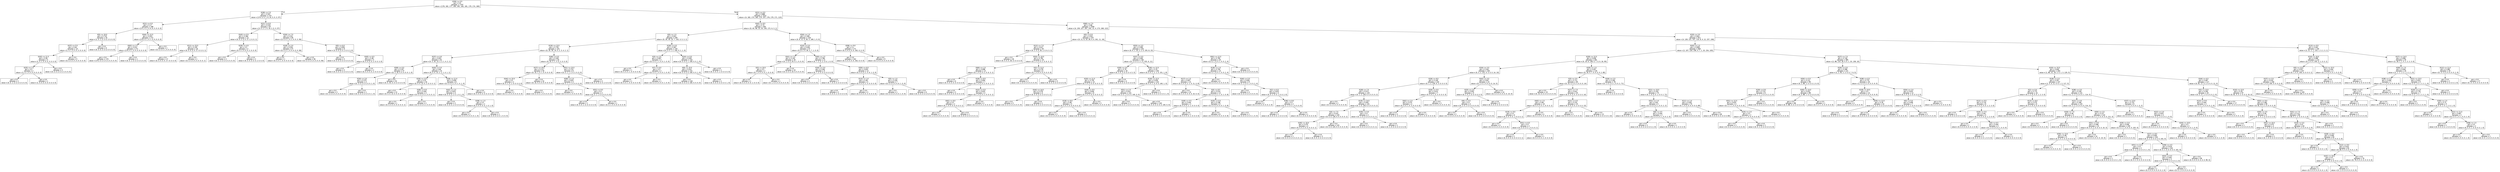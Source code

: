 digraph Tree {
node [shape=box, fontname="helvetica"] ;
edge [fontname="helvetica"] ;
0 [label="X[36] <= 0.5\ngini = 0.9\nsamples = 1797\nvalue = [178, 182, 177, 183, 181, 182, 181, 179, 174, 180]"] ;
1 [label="X[28] <= 2.5\ngini = 0.547\nsamples = 275\nvalue = [174, 0, 4, 1, 6, 25, 5, 0, 3, 57]"] ;
0 -> 1 [labeldistance=2.5, labelangle=45, headlabel="True"] ;
2 [label="X[21] <= 0.5\ngini = 0.17\nsamples = 188\nvalue = [171, 0, 2, 0, 6, 6, 3, 0, 0, 0]"] ;
1 -> 2 ;
3 [label="X[5] <= 10.0\ngini = 0.719\nsamples = 16\nvalue = [1, 0, 1, 0, 5, 6, 3, 0, 0, 0]"] ;
2 -> 3 ;
4 [label="X[37] <= 5.5\ngini = 0.64\nsamples = 10\nvalue = [1, 0, 1, 0, 5, 0, 3, 0, 0, 0]"] ;
3 -> 4 ;
5 [label="X[43] <= 11.5\ngini = 0.56\nsamples = 5\nvalue = [1, 0, 1, 0, 0, 0, 3, 0, 0, 0]"] ;
4 -> 5 ;
6 [label="X[25] <= 1.5\ngini = 0.5\nsamples = 2\nvalue = [1, 0, 1, 0, 0, 0, 0, 0, 0, 0]"] ;
5 -> 6 ;
7 [label="gini = 0.0\nsamples = 1\nvalue = [0, 0, 1, 0, 0, 0, 0, 0, 0, 0]"] ;
6 -> 7 ;
8 [label="gini = 0.0\nsamples = 1\nvalue = [1, 0, 0, 0, 0, 0, 0, 0, 0, 0]"] ;
6 -> 8 ;
9 [label="gini = 0.0\nsamples = 3\nvalue = [0, 0, 0, 0, 0, 0, 3, 0, 0, 0]"] ;
5 -> 9 ;
10 [label="gini = 0.0\nsamples = 5\nvalue = [0, 0, 0, 0, 5, 0, 0, 0, 0, 0]"] ;
4 -> 10 ;
11 [label="gini = 0.0\nsamples = 6\nvalue = [0, 0, 0, 0, 0, 6, 0, 0, 0, 0]"] ;
3 -> 11 ;
12 [label="X[44] <= 12.5\ngini = 0.023\nsamples = 172\nvalue = [170, 0, 1, 0, 1, 0, 0, 0, 0, 0]"] ;
2 -> 12 ;
13 [label="X[63] <= 1.5\ngini = 0.012\nsamples = 171\nvalue = [170, 0, 1, 0, 0, 0, 0, 0, 0, 0]"] ;
12 -> 13 ;
14 [label="gini = 0.0\nsamples = 170\nvalue = [170, 0, 0, 0, 0, 0, 0, 0, 0, 0]"] ;
13 -> 14 ;
15 [label="gini = 0.0\nsamples = 1\nvalue = [0, 0, 1, 0, 0, 0, 0, 0, 0, 0]"] ;
13 -> 15 ;
16 [label="gini = 0.0\nsamples = 1\nvalue = [0, 0, 0, 0, 1, 0, 0, 0, 0, 0]"] ;
12 -> 16 ;
17 [label="X[21] <= 6.5\ngini = 0.519\nsamples = 87\nvalue = [3, 0, 2, 1, 0, 19, 2, 0, 3, 57]"] ;
1 -> 17 ;
18 [label="X[43] <= 0.5\ngini = 0.384\nsamples = 22\nvalue = [0, 0, 2, 0, 0, 17, 2, 0, 0, 1]"] ;
17 -> 18 ;
19 [label="X[11] <= 15.5\ngini = 0.105\nsamples = 18\nvalue = [0, 0, 0, 0, 0, 17, 0, 0, 0, 1]"] ;
18 -> 19 ;
20 [label="gini = 0.0\nsamples = 17\nvalue = [0, 0, 0, 0, 0, 17, 0, 0, 0, 0]"] ;
19 -> 20 ;
21 [label="gini = 0.0\nsamples = 1\nvalue = [0, 0, 0, 0, 0, 0, 0, 0, 0, 1]"] ;
19 -> 21 ;
22 [label="X[29] <= 4.5\ngini = 0.5\nsamples = 4\nvalue = [0, 0, 2, 0, 0, 0, 2, 0, 0, 0]"] ;
18 -> 22 ;
23 [label="gini = 0.0\nsamples = 2\nvalue = [0, 0, 2, 0, 0, 0, 0, 0, 0, 0]"] ;
22 -> 23 ;
24 [label="gini = 0.0\nsamples = 2\nvalue = [0, 0, 0, 0, 0, 0, 2, 0, 0, 0]"] ;
22 -> 24 ;
25 [label="X[34] <= 7.5\ngini = 0.252\nsamples = 65\nvalue = [3, 0, 0, 1, 0, 2, 0, 0, 3, 56]"] ;
17 -> 25 ;
26 [label="X[18] <= 2.0\ngini = 0.034\nsamples = 57\nvalue = [0, 0, 0, 1, 0, 0, 0, 0, 0, 56]"] ;
25 -> 26 ;
27 [label="gini = 0.0\nsamples = 1\nvalue = [0, 0, 0, 1, 0, 0, 0, 0, 0, 0]"] ;
26 -> 27 ;
28 [label="gini = 0.0\nsamples = 56\nvalue = [0, 0, 0, 0, 0, 0, 0, 0, 0, 56]"] ;
26 -> 28 ;
29 [label="X[5] <= 6.0\ngini = 0.656\nsamples = 8\nvalue = [3, 0, 0, 0, 0, 2, 0, 0, 3, 0]"] ;
25 -> 29 ;
30 [label="gini = 0.0\nsamples = 3\nvalue = [3, 0, 0, 0, 0, 0, 0, 0, 0, 0]"] ;
29 -> 30 ;
31 [label="X[45] <= 6.5\ngini = 0.48\nsamples = 5\nvalue = [0, 0, 0, 0, 0, 2, 0, 0, 3, 0]"] ;
29 -> 31 ;
32 [label="gini = 0.0\nsamples = 3\nvalue = [0, 0, 0, 0, 0, 0, 0, 0, 3, 0]"] ;
31 -> 32 ;
33 [label="gini = 0.0\nsamples = 2\nvalue = [0, 0, 0, 0, 0, 2, 0, 0, 0, 0]"] ;
31 -> 33 ;
34 [label="X[21] <= 0.5\ngini = 0.888\nsamples = 1522\nvalue = [4, 182, 173, 182, 175, 157, 176, 179, 171, 123]"] ;
0 -> 34 [labeldistance=2.5, labelangle=-45, headlabel="False"] ;
35 [label="X[42] <= 8.5\ngini = 0.74\nsamples = 464\nvalue = [0, 43, 46, 15, 33, 145, 172, 6, 3, 1]"] ;
34 -> 35 ;
36 [label="X[5] <= 1.5\ngini = 0.621\nsamples = 246\nvalue = [0, 35, 35, 15, 7, 142, 3, 5, 3, 1]"] ;
35 -> 36 ;
37 [label="X[19] <= 13.5\ngini = 0.735\nsamples = 101\nvalue = [0, 35, 35, 14, 5, 2, 3, 4, 2, 1]"] ;
36 -> 37 ;
38 [label="X[37] <= 4.0\ngini = 0.651\nsamples = 61\nvalue = [0, 3, 33, 13, 2, 2, 1, 4, 2, 1]"] ;
37 -> 38 ;
39 [label="X[58] <= 0.5\ngini = 0.197\nsamples = 37\nvalue = [0, 3, 33, 0, 0, 0, 0, 0, 1, 0]"] ;
38 -> 39 ;
40 [label="X[34] <= 3.5\ngini = 0.375\nsamples = 4\nvalue = [0, 3, 0, 0, 0, 0, 0, 0, 1, 0]"] ;
39 -> 40 ;
41 [label="gini = 0.0\nsamples = 3\nvalue = [0, 3, 0, 0, 0, 0, 0, 0, 0, 0]"] ;
40 -> 41 ;
42 [label="gini = 0.0\nsamples = 1\nvalue = [0, 0, 0, 0, 0, 0, 0, 0, 1, 0]"] ;
40 -> 42 ;
43 [label="gini = 0.0\nsamples = 33\nvalue = [0, 0, 33, 0, 0, 0, 0, 0, 0, 0]"] ;
39 -> 43 ;
44 [label="X[43] <= 5.5\ngini = 0.66\nsamples = 24\nvalue = [0, 0, 0, 13, 2, 2, 1, 4, 1, 1]"] ;
38 -> 44 ;
45 [label="X[26] <= 12.5\ngini = 0.32\nsamples = 16\nvalue = [0, 0, 0, 13, 0, 2, 0, 0, 0, 1]"] ;
44 -> 45 ;
46 [label="gini = 0.0\nsamples = 13\nvalue = [0, 0, 0, 13, 0, 0, 0, 0, 0, 0]"] ;
45 -> 46 ;
47 [label="X[46] <= 6.5\ngini = 0.444\nsamples = 3\nvalue = [0, 0, 0, 0, 0, 2, 0, 0, 0, 1]"] ;
45 -> 47 ;
48 [label="gini = 0.0\nsamples = 1\nvalue = [0, 0, 0, 0, 0, 0, 0, 0, 0, 1]"] ;
47 -> 48 ;
49 [label="gini = 0.0\nsamples = 2\nvalue = [0, 0, 0, 0, 0, 2, 0, 0, 0, 0]"] ;
47 -> 49 ;
50 [label="X[28] <= 11.0\ngini = 0.656\nsamples = 8\nvalue = [0, 0, 0, 0, 2, 0, 1, 4, 1, 0]"] ;
44 -> 50 ;
51 [label="X[42] <= 2.5\ngini = 0.625\nsamples = 4\nvalue = [0, 0, 0, 0, 2, 0, 1, 0, 1, 0]"] ;
50 -> 51 ;
52 [label="gini = 0.0\nsamples = 2\nvalue = [0, 0, 0, 0, 2, 0, 0, 0, 0, 0]"] ;
51 -> 52 ;
53 [label="X[38] <= 1.5\ngini = 0.5\nsamples = 2\nvalue = [0, 0, 0, 0, 0, 0, 1, 0, 1, 0]"] ;
51 -> 53 ;
54 [label="gini = 0.0\nsamples = 1\nvalue = [0, 0, 0, 0, 0, 0, 0, 0, 1, 0]"] ;
53 -> 54 ;
55 [label="gini = 0.0\nsamples = 1\nvalue = [0, 0, 0, 0, 0, 0, 1, 0, 0, 0]"] ;
53 -> 55 ;
56 [label="gini = 0.0\nsamples = 4\nvalue = [0, 0, 0, 0, 0, 0, 0, 4, 0, 0]"] ;
50 -> 56 ;
57 [label="X[46] <= 0.5\ngini = 0.349\nsamples = 40\nvalue = [0, 32, 2, 1, 3, 0, 2, 0, 0, 0]"] ;
37 -> 57 ;
58 [label="X[27] <= 10.5\ngini = 0.112\nsamples = 34\nvalue = [0, 32, 1, 0, 1, 0, 0, 0, 0, 0]"] ;
57 -> 58 ;
59 [label="X[44] <= 15.5\ngini = 0.5\nsamples = 2\nvalue = [0, 0, 1, 0, 1, 0, 0, 0, 0, 0]"] ;
58 -> 59 ;
60 [label="gini = 0.0\nsamples = 1\nvalue = [0, 0, 1, 0, 0, 0, 0, 0, 0, 0]"] ;
59 -> 60 ;
61 [label="gini = 0.0\nsamples = 1\nvalue = [0, 0, 0, 0, 1, 0, 0, 0, 0, 0]"] ;
59 -> 61 ;
62 [label="gini = 0.0\nsamples = 32\nvalue = [0, 32, 0, 0, 0, 0, 0, 0, 0, 0]"] ;
58 -> 62 ;
63 [label="X[51] <= 15.5\ngini = 0.722\nsamples = 6\nvalue = [0, 0, 1, 1, 2, 0, 2, 0, 0, 0]"] ;
57 -> 63 ;
64 [label="X[58] <= 2.5\ngini = 0.625\nsamples = 4\nvalue = [0, 0, 1, 1, 2, 0, 0, 0, 0, 0]"] ;
63 -> 64 ;
65 [label="gini = 0.0\nsamples = 2\nvalue = [0, 0, 0, 0, 2, 0, 0, 0, 0, 0]"] ;
64 -> 65 ;
66 [label="X[51] <= 9.5\ngini = 0.5\nsamples = 2\nvalue = [0, 0, 1, 1, 0, 0, 0, 0, 0, 0]"] ;
64 -> 66 ;
67 [label="gini = 0.0\nsamples = 1\nvalue = [0, 0, 0, 1, 0, 0, 0, 0, 0, 0]"] ;
66 -> 67 ;
68 [label="gini = 0.0\nsamples = 1\nvalue = [0, 0, 1, 0, 0, 0, 0, 0, 0, 0]"] ;
66 -> 68 ;
69 [label="gini = 0.0\nsamples = 2\nvalue = [0, 0, 0, 0, 0, 0, 2, 0, 0, 0]"] ;
63 -> 69 ;
70 [label="X[18] <= 4.5\ngini = 0.067\nsamples = 145\nvalue = [0, 0, 0, 1, 2, 140, 0, 1, 1, 0]"] ;
36 -> 70 ;
71 [label="X[3] <= 2.5\ngini = 0.667\nsamples = 3\nvalue = [0, 0, 0, 1, 1, 0, 0, 1, 0, 0]"] ;
70 -> 71 ;
72 [label="gini = 0.0\nsamples = 1\nvalue = [0, 0, 0, 0, 1, 0, 0, 0, 0, 0]"] ;
71 -> 72 ;
73 [label="X[7] <= 6.0\ngini = 0.5\nsamples = 2\nvalue = [0, 0, 0, 1, 0, 0, 0, 1, 0, 0]"] ;
71 -> 73 ;
74 [label="gini = 0.0\nsamples = 1\nvalue = [0, 0, 0, 1, 0, 0, 0, 0, 0, 0]"] ;
73 -> 74 ;
75 [label="gini = 0.0\nsamples = 1\nvalue = [0, 0, 0, 0, 0, 0, 0, 1, 0, 0]"] ;
73 -> 75 ;
76 [label="X[24] <= 0.5\ngini = 0.028\nsamples = 142\nvalue = [0, 0, 0, 0, 1, 140, 0, 0, 1, 0]"] ;
70 -> 76 ;
77 [label="X[9] <= 15.0\ngini = 0.014\nsamples = 141\nvalue = [0, 0, 0, 0, 0, 140, 0, 0, 1, 0]"] ;
76 -> 77 ;
78 [label="gini = 0.0\nsamples = 140\nvalue = [0, 0, 0, 0, 0, 140, 0, 0, 0, 0]"] ;
77 -> 78 ;
79 [label="gini = 0.0\nsamples = 1\nvalue = [0, 0, 0, 0, 0, 0, 0, 0, 1, 0]"] ;
77 -> 79 ;
80 [label="gini = 0.0\nsamples = 1\nvalue = [0, 0, 0, 0, 1, 0, 0, 0, 0, 0]"] ;
76 -> 80 ;
81 [label="X[54] <= 1.5\ngini = 0.381\nsamples = 218\nvalue = [0, 8, 11, 0, 26, 3, 169, 1, 0, 0]"] ;
35 -> 81 ;
82 [label="X[10] <= 5.5\ngini = 0.636\nsamples = 47\nvalue = [0, 8, 2, 0, 26, 3, 7, 1, 0, 0]"] ;
81 -> 82 ;
83 [label="X[41] <= 1.5\ngini = 0.145\nsamples = 26\nvalue = [0, 1, 0, 0, 24, 0, 1, 0, 0, 0]"] ;
82 -> 83 ;
84 [label="X[3] <= 10.0\ngini = 0.5\nsamples = 2\nvalue = [0, 1, 0, 0, 0, 0, 1, 0, 0, 0]"] ;
83 -> 84 ;
85 [label="gini = 0.0\nsamples = 1\nvalue = [0, 0, 0, 0, 0, 0, 1, 0, 0, 0]"] ;
84 -> 85 ;
86 [label="gini = 0.0\nsamples = 1\nvalue = [0, 1, 0, 0, 0, 0, 0, 0, 0, 0]"] ;
84 -> 86 ;
87 [label="gini = 0.0\nsamples = 24\nvalue = [0, 0, 0, 0, 24, 0, 0, 0, 0, 0]"] ;
83 -> 87 ;
88 [label="X[45] <= 1.5\ngini = 0.766\nsamples = 21\nvalue = [0, 7, 2, 0, 2, 3, 6, 1, 0, 0]"] ;
82 -> 88 ;
89 [label="X[34] <= 5.0\ngini = 0.346\nsamples = 9\nvalue = [0, 7, 2, 0, 0, 0, 0, 0, 0, 0]"] ;
88 -> 89 ;
90 [label="gini = 0.0\nsamples = 2\nvalue = [0, 0, 2, 0, 0, 0, 0, 0, 0, 0]"] ;
89 -> 90 ;
91 [label="gini = 0.0\nsamples = 7\nvalue = [0, 7, 0, 0, 0, 0, 0, 0, 0, 0]"] ;
89 -> 91 ;
92 [label="X[50] <= 6.0\ngini = 0.653\nsamples = 12\nvalue = [0, 0, 0, 0, 2, 3, 6, 1, 0, 0]"] ;
88 -> 92 ;
93 [label="X[13] <= 1.0\ngini = 0.48\nsamples = 5\nvalue = [0, 0, 0, 0, 2, 3, 0, 0, 0, 0]"] ;
92 -> 93 ;
94 [label="gini = 0.0\nsamples = 2\nvalue = [0, 0, 0, 0, 2, 0, 0, 0, 0, 0]"] ;
93 -> 94 ;
95 [label="gini = 0.0\nsamples = 3\nvalue = [0, 0, 0, 0, 0, 3, 0, 0, 0, 0]"] ;
93 -> 95 ;
96 [label="X[5] <= 1.0\ngini = 0.245\nsamples = 7\nvalue = [0, 0, 0, 0, 0, 0, 6, 1, 0, 0]"] ;
92 -> 96 ;
97 [label="gini = 0.0\nsamples = 1\nvalue = [0, 0, 0, 0, 0, 0, 0, 1, 0, 0]"] ;
96 -> 97 ;
98 [label="gini = 0.0\nsamples = 6\nvalue = [0, 0, 0, 0, 0, 0, 6, 0, 0, 0]"] ;
96 -> 98 ;
99 [label="X[58] <= 9.0\ngini = 0.1\nsamples = 171\nvalue = [0, 0, 9, 0, 0, 0, 162, 0, 0, 0]"] ;
81 -> 99 ;
100 [label="gini = 0.0\nsamples = 162\nvalue = [0, 0, 0, 0, 0, 0, 162, 0, 0, 0]"] ;
99 -> 100 ;
101 [label="gini = 0.0\nsamples = 9\nvalue = [0, 0, 9, 0, 0, 0, 0, 0, 0, 0]"] ;
99 -> 101 ;
102 [label="X[60] <= 7.5\ngini = 0.86\nsamples = 1058\nvalue = [4, 139, 127, 167, 142, 12, 4, 173, 168, 122]"] ;
34 -> 102 ;
103 [label="X[5] <= 0.5\ngini = 0.552\nsamples = 247\nvalue = [0, 11, 6, 10, 28, 4, 0, 161, 11, 16]"] ;
102 -> 103 ;
104 [label="X[12] <= 7.5\ngini = 0.627\nsamples = 45\nvalue = [0, 2, 5, 0, 26, 2, 0, 6, 3, 1]"] ;
103 -> 104 ;
105 [label="gini = 0.0\nsamples = 26\nvalue = [0, 0, 0, 0, 26, 0, 0, 0, 0, 0]"] ;
104 -> 105 ;
106 [label="X[53] <= 10.5\ngini = 0.781\nsamples = 19\nvalue = [0, 2, 5, 0, 0, 2, 0, 6, 3, 1]"] ;
104 -> 106 ;
107 [label="X[60] <= 1.5\ngini = 0.698\nsamples = 13\nvalue = [0, 1, 0, 0, 0, 2, 0, 6, 3, 1]"] ;
106 -> 107 ;
108 [label="gini = 0.0\nsamples = 6\nvalue = [0, 0, 0, 0, 0, 0, 0, 6, 0, 0]"] ;
107 -> 108 ;
109 [label="X[26] <= 8.5\ngini = 0.694\nsamples = 7\nvalue = [0, 1, 0, 0, 0, 2, 0, 0, 3, 1]"] ;
107 -> 109 ;
110 [label="gini = 0.0\nsamples = 3\nvalue = [0, 0, 0, 0, 0, 0, 0, 0, 3, 0]"] ;
109 -> 110 ;
111 [label="X[22] <= 0.5\ngini = 0.625\nsamples = 4\nvalue = [0, 1, 0, 0, 0, 2, 0, 0, 0, 1]"] ;
109 -> 111 ;
112 [label="X[62] <= 8.0\ngini = 0.5\nsamples = 2\nvalue = [0, 1, 0, 0, 0, 0, 0, 0, 0, 1]"] ;
111 -> 112 ;
113 [label="gini = 0.0\nsamples = 1\nvalue = [0, 1, 0, 0, 0, 0, 0, 0, 0, 0]"] ;
112 -> 113 ;
114 [label="gini = 0.0\nsamples = 1\nvalue = [0, 0, 0, 0, 0, 0, 0, 0, 0, 1]"] ;
112 -> 114 ;
115 [label="gini = 0.0\nsamples = 2\nvalue = [0, 0, 0, 0, 0, 2, 0, 0, 0, 0]"] ;
111 -> 115 ;
116 [label="X[3] <= 11.0\ngini = 0.278\nsamples = 6\nvalue = [0, 1, 5, 0, 0, 0, 0, 0, 0, 0]"] ;
106 -> 116 ;
117 [label="gini = 0.0\nsamples = 1\nvalue = [0, 1, 0, 0, 0, 0, 0, 0, 0, 0]"] ;
116 -> 117 ;
118 [label="gini = 0.0\nsamples = 5\nvalue = [0, 0, 5, 0, 0, 0, 0, 0, 0, 0]"] ;
116 -> 118 ;
119 [label="X[53] <= 3.5\ngini = 0.399\nsamples = 202\nvalue = [0, 9, 1, 10, 2, 2, 0, 155, 8, 15]"] ;
103 -> 119 ;
120 [label="X[37] <= 0.5\ngini = 0.269\nsamples = 182\nvalue = [0, 3, 0, 4, 2, 1, 0, 155, 6, 11]"] ;
119 -> 120 ;
121 [label="X[30] <= 3.0\ngini = 0.79\nsamples = 18\nvalue = [0, 3, 0, 3, 0, 0, 0, 4, 5, 3]"] ;
120 -> 121 ;
122 [label="X[20] <= 11.5\ngini = 0.735\nsamples = 14\nvalue = [0, 3, 0, 3, 0, 0, 0, 0, 5, 3]"] ;
121 -> 122 ;
123 [label="X[44] <= 14.0\ngini = 0.278\nsamples = 6\nvalue = [0, 0, 0, 0, 0, 0, 0, 0, 5, 1]"] ;
122 -> 123 ;
124 [label="gini = 0.0\nsamples = 5\nvalue = [0, 0, 0, 0, 0, 0, 0, 0, 5, 0]"] ;
123 -> 124 ;
125 [label="gini = 0.0\nsamples = 1\nvalue = [0, 0, 0, 0, 0, 0, 0, 0, 0, 1]"] ;
123 -> 125 ;
126 [label="X[34] <= 9.5\ngini = 0.656\nsamples = 8\nvalue = [0, 3, 0, 3, 0, 0, 0, 0, 0, 2]"] ;
122 -> 126 ;
127 [label="X[18] <= 8.0\ngini = 0.48\nsamples = 5\nvalue = [0, 0, 0, 3, 0, 0, 0, 0, 0, 2]"] ;
126 -> 127 ;
128 [label="gini = 0.0\nsamples = 3\nvalue = [0, 0, 0, 3, 0, 0, 0, 0, 0, 0]"] ;
127 -> 128 ;
129 [label="gini = 0.0\nsamples = 2\nvalue = [0, 0, 0, 0, 0, 0, 0, 0, 0, 2]"] ;
127 -> 129 ;
130 [label="gini = 0.0\nsamples = 3\nvalue = [0, 3, 0, 0, 0, 0, 0, 0, 0, 0]"] ;
126 -> 130 ;
131 [label="gini = 0.0\nsamples = 4\nvalue = [0, 0, 0, 0, 0, 0, 0, 4, 0, 0]"] ;
121 -> 131 ;
132 [label="X[26] <= 12.5\ngini = 0.15\nsamples = 164\nvalue = [0, 0, 0, 1, 2, 1, 0, 151, 1, 8]"] ;
120 -> 132 ;
133 [label="X[19] <= 12.5\ngini = 0.028\nsamples = 142\nvalue = [0, 0, 0, 1, 0, 0, 0, 140, 1, 0]"] ;
132 -> 133 ;
134 [label="X[51] <= 2.5\ngini = 0.014\nsamples = 141\nvalue = [0, 0, 0, 1, 0, 0, 0, 140, 0, 0]"] ;
133 -> 134 ;
135 [label="gini = 0.0\nsamples = 1\nvalue = [0, 0, 0, 1, 0, 0, 0, 0, 0, 0]"] ;
134 -> 135 ;
136 [label="gini = 0.0\nsamples = 140\nvalue = [0, 0, 0, 0, 0, 0, 0, 140, 0, 0]"] ;
134 -> 136 ;
137 [label="gini = 0.0\nsamples = 1\nvalue = [0, 0, 0, 0, 0, 0, 0, 0, 1, 0]"] ;
133 -> 137 ;
138 [label="X[17] <= 1.5\ngini = 0.607\nsamples = 22\nvalue = [0, 0, 0, 0, 2, 1, 0, 11, 0, 8]"] ;
132 -> 138 ;
139 [label="gini = 0.0\nsamples = 10\nvalue = [0, 0, 0, 0, 0, 0, 0, 10, 0, 0]"] ;
138 -> 139 ;
140 [label="X[4] <= 8.5\ngini = 0.514\nsamples = 12\nvalue = [0, 0, 0, 0, 2, 1, 0, 1, 0, 8]"] ;
138 -> 140 ;
141 [label="X[49] <= 0.5\ngini = 0.444\nsamples = 3\nvalue = [0, 0, 0, 0, 2, 1, 0, 0, 0, 0]"] ;
140 -> 141 ;
142 [label="gini = 0.0\nsamples = 2\nvalue = [0, 0, 0, 0, 2, 0, 0, 0, 0, 0]"] ;
141 -> 142 ;
143 [label="gini = 0.0\nsamples = 1\nvalue = [0, 0, 0, 0, 0, 1, 0, 0, 0, 0]"] ;
141 -> 143 ;
144 [label="X[33] <= 0.5\ngini = 0.198\nsamples = 9\nvalue = [0, 0, 0, 0, 0, 0, 0, 1, 0, 8]"] ;
140 -> 144 ;
145 [label="gini = 0.0\nsamples = 8\nvalue = [0, 0, 0, 0, 0, 0, 0, 0, 0, 8]"] ;
144 -> 145 ;
146 [label="gini = 0.0\nsamples = 1\nvalue = [0, 0, 0, 0, 0, 0, 0, 1, 0, 0]"] ;
144 -> 146 ;
147 [label="X[61] <= 12.5\ngini = 0.765\nsamples = 20\nvalue = [0, 6, 1, 6, 0, 1, 0, 0, 2, 4]"] ;
119 -> 147 ;
148 [label="X[18] <= 1.0\ngini = 0.704\nsamples = 14\nvalue = [0, 0, 1, 6, 0, 1, 0, 0, 2, 4]"] ;
147 -> 148 ;
149 [label="gini = 0.0\nsamples = 6\nvalue = [0, 0, 0, 6, 0, 0, 0, 0, 0, 0]"] ;
148 -> 149 ;
150 [label="X[44] <= 5.5\ngini = 0.656\nsamples = 8\nvalue = [0, 0, 1, 0, 0, 1, 0, 0, 2, 4]"] ;
148 -> 150 ;
151 [label="gini = 0.0\nsamples = 4\nvalue = [0, 0, 0, 0, 0, 0, 0, 0, 0, 4]"] ;
150 -> 151 ;
152 [label="X[2] <= 6.5\ngini = 0.625\nsamples = 4\nvalue = [0, 0, 1, 0, 0, 1, 0, 0, 2, 0]"] ;
150 -> 152 ;
153 [label="gini = 0.0\nsamples = 2\nvalue = [0, 0, 0, 0, 0, 0, 0, 0, 2, 0]"] ;
152 -> 153 ;
154 [label="X[36] <= 8.0\ngini = 0.5\nsamples = 2\nvalue = [0, 0, 1, 0, 0, 1, 0, 0, 0, 0]"] ;
152 -> 154 ;
155 [label="gini = 0.0\nsamples = 1\nvalue = [0, 0, 0, 0, 0, 1, 0, 0, 0, 0]"] ;
154 -> 155 ;
156 [label="gini = 0.0\nsamples = 1\nvalue = [0, 0, 1, 0, 0, 0, 0, 0, 0, 0]"] ;
154 -> 156 ;
157 [label="gini = 0.0\nsamples = 6\nvalue = [0, 6, 0, 0, 0, 0, 0, 0, 0, 0]"] ;
147 -> 157 ;
158 [label="X[33] <= 3.5\ngini = 0.841\nsamples = 811\nvalue = [4, 128, 121, 157, 114, 8, 4, 12, 157, 106]"] ;
102 -> 158 ;
159 [label="X[43] <= 1.5\ngini = 0.808\nsamples = 666\nvalue = [2, 107, 120, 156, 4, 7, 1, 10, 154, 105]"] ;
158 -> 159 ;
160 [label="X[29] <= 12.5\ngini = 0.636\nsamples = 281\nvalue = [0, 19, 6, 138, 0, 7, 0, 0, 16, 95]"] ;
159 -> 160 ;
161 [label="X[34] <= 3.5\ngini = 0.342\nsamples = 163\nvalue = [0, 3, 2, 131, 0, 3, 0, 0, 14, 10]"] ;
160 -> 161 ;
162 [label="X[26] <= 8.5\ngini = 0.149\nsamples = 140\nvalue = [0, 1, 2, 129, 0, 3, 0, 0, 0, 5]"] ;
161 -> 162 ;
163 [label="X[28] <= 7.5\ngini = 0.073\nsamples = 133\nvalue = [0, 1, 2, 128, 0, 0, 0, 0, 0, 2]"] ;
162 -> 163 ;
164 [label="gini = 0.0\nsamples = 2\nvalue = [0, 0, 2, 0, 0, 0, 0, 0, 0, 0]"] ;
163 -> 164 ;
165 [label="X[19] <= 14.5\ngini = 0.045\nsamples = 131\nvalue = [0, 1, 0, 128, 0, 0, 0, 0, 0, 2]"] ;
163 -> 165 ;
166 [label="X[4] <= 7.5\ngini = 0.015\nsamples = 129\nvalue = [0, 0, 0, 128, 0, 0, 0, 0, 0, 1]"] ;
165 -> 166 ;
167 [label="X[45] <= 10.0\ngini = 0.375\nsamples = 4\nvalue = [0, 0, 0, 3, 0, 0, 0, 0, 0, 1]"] ;
166 -> 167 ;
168 [label="gini = 0.0\nsamples = 1\nvalue = [0, 0, 0, 0, 0, 0, 0, 0, 0, 1]"] ;
167 -> 168 ;
169 [label="gini = 0.0\nsamples = 3\nvalue = [0, 0, 0, 3, 0, 0, 0, 0, 0, 0]"] ;
167 -> 169 ;
170 [label="gini = 0.0\nsamples = 125\nvalue = [0, 0, 0, 125, 0, 0, 0, 0, 0, 0]"] ;
166 -> 170 ;
171 [label="X[35] <= 5.0\ngini = 0.5\nsamples = 2\nvalue = [0, 1, 0, 0, 0, 0, 0, 0, 0, 1]"] ;
165 -> 171 ;
172 [label="gini = 0.0\nsamples = 1\nvalue = [0, 0, 0, 0, 0, 0, 0, 0, 0, 1]"] ;
171 -> 172 ;
173 [label="gini = 0.0\nsamples = 1\nvalue = [0, 1, 0, 0, 0, 0, 0, 0, 0, 0]"] ;
171 -> 173 ;
174 [label="X[34] <= 0.5\ngini = 0.612\nsamples = 7\nvalue = [0, 0, 0, 1, 0, 3, 0, 0, 0, 3]"] ;
162 -> 174 ;
175 [label="X[62] <= 2.5\ngini = 0.375\nsamples = 4\nvalue = [0, 0, 0, 1, 0, 3, 0, 0, 0, 0]"] ;
174 -> 175 ;
176 [label="gini = 0.0\nsamples = 3\nvalue = [0, 0, 0, 0, 0, 3, 0, 0, 0, 0]"] ;
175 -> 176 ;
177 [label="gini = 0.0\nsamples = 1\nvalue = [0, 0, 0, 1, 0, 0, 0, 0, 0, 0]"] ;
175 -> 177 ;
178 [label="gini = 0.0\nsamples = 3\nvalue = [0, 0, 0, 0, 0, 0, 0, 0, 0, 3]"] ;
174 -> 178 ;
179 [label="X[42] <= 3.5\ngini = 0.567\nsamples = 23\nvalue = [0, 2, 0, 2, 0, 0, 0, 0, 14, 5]"] ;
161 -> 179 ;
180 [label="X[25] <= 2.0\ngini = 0.593\nsamples = 9\nvalue = [0, 2, 0, 2, 0, 0, 0, 0, 0, 5]"] ;
179 -> 180 ;
181 [label="X[9] <= 0.5\ngini = 0.5\nsamples = 4\nvalue = [0, 2, 0, 2, 0, 0, 0, 0, 0, 0]"] ;
180 -> 181 ;
182 [label="gini = 0.0\nsamples = 2\nvalue = [0, 2, 0, 0, 0, 0, 0, 0, 0, 0]"] ;
181 -> 182 ;
183 [label="gini = 0.0\nsamples = 2\nvalue = [0, 0, 0, 2, 0, 0, 0, 0, 0, 0]"] ;
181 -> 183 ;
184 [label="gini = 0.0\nsamples = 5\nvalue = [0, 0, 0, 0, 0, 0, 0, 0, 0, 5]"] ;
180 -> 184 ;
185 [label="gini = 0.0\nsamples = 14\nvalue = [0, 0, 0, 0, 0, 0, 0, 0, 14, 0]"] ;
179 -> 185 ;
186 [label="X[35] <= 1.5\ngini = 0.457\nsamples = 118\nvalue = [0, 16, 4, 7, 0, 4, 0, 0, 2, 85]"] ;
160 -> 186 ;
187 [label="X[3] <= 3.5\ngini = 0.711\nsamples = 40\nvalue = [0, 15, 4, 4, 0, 3, 0, 0, 0, 14]"] ;
186 -> 187 ;
188 [label="gini = 0.0\nsamples = 15\nvalue = [0, 15, 0, 0, 0, 0, 0, 0, 0, 0]"] ;
187 -> 188 ;
189 [label="X[27] <= 7.5\ngini = 0.621\nsamples = 25\nvalue = [0, 0, 4, 4, 0, 3, 0, 0, 0, 14]"] ;
187 -> 189 ;
190 [label="X[63] <= 1.5\ngini = 0.66\nsamples = 10\nvalue = [0, 0, 4, 4, 0, 1, 0, 0, 0, 1]"] ;
189 -> 190 ;
191 [label="X[19] <= 9.0\ngini = 0.5\nsamples = 6\nvalue = [0, 0, 0, 4, 0, 1, 0, 0, 0, 1]"] ;
190 -> 191 ;
192 [label="gini = 0.0\nsamples = 4\nvalue = [0, 0, 0, 4, 0, 0, 0, 0, 0, 0]"] ;
191 -> 192 ;
193 [label="X[51] <= 6.5\ngini = 0.5\nsamples = 2\nvalue = [0, 0, 0, 0, 0, 1, 0, 0, 0, 1]"] ;
191 -> 193 ;
194 [label="gini = 0.0\nsamples = 1\nvalue = [0, 0, 0, 0, 0, 0, 0, 0, 0, 1]"] ;
193 -> 194 ;
195 [label="gini = 0.0\nsamples = 1\nvalue = [0, 0, 0, 0, 0, 1, 0, 0, 0, 0]"] ;
193 -> 195 ;
196 [label="gini = 0.0\nsamples = 4\nvalue = [0, 0, 4, 0, 0, 0, 0, 0, 0, 0]"] ;
190 -> 196 ;
197 [label="X[21] <= 4.5\ngini = 0.231\nsamples = 15\nvalue = [0, 0, 0, 0, 0, 2, 0, 0, 0, 13]"] ;
189 -> 197 ;
198 [label="gini = 0.0\nsamples = 2\nvalue = [0, 0, 0, 0, 0, 2, 0, 0, 0, 0]"] ;
197 -> 198 ;
199 [label="gini = 0.0\nsamples = 13\nvalue = [0, 0, 0, 0, 0, 0, 0, 0, 0, 13]"] ;
197 -> 199 ;
200 [label="X[26] <= 2.5\ngini = 0.169\nsamples = 78\nvalue = [0, 1, 0, 3, 0, 1, 0, 0, 2, 71]"] ;
186 -> 200 ;
201 [label="gini = 0.0\nsamples = 3\nvalue = [0, 0, 0, 3, 0, 0, 0, 0, 0, 0]"] ;
200 -> 201 ;
202 [label="X[21] <= 10.5\ngini = 0.103\nsamples = 75\nvalue = [0, 1, 0, 0, 0, 1, 0, 0, 2, 71]"] ;
200 -> 202 ;
203 [label="X[51] <= 1.0\ngini = 0.64\nsamples = 5\nvalue = [0, 0, 0, 0, 0, 1, 0, 0, 2, 2]"] ;
202 -> 203 ;
204 [label="gini = 0.0\nsamples = 2\nvalue = [0, 0, 0, 0, 0, 0, 0, 0, 0, 2]"] ;
203 -> 204 ;
205 [label="X[6] <= 4.5\ngini = 0.444\nsamples = 3\nvalue = [0, 0, 0, 0, 0, 1, 0, 0, 2, 0]"] ;
203 -> 205 ;
206 [label="gini = 0.0\nsamples = 2\nvalue = [0, 0, 0, 0, 0, 0, 0, 0, 2, 0]"] ;
205 -> 206 ;
207 [label="gini = 0.0\nsamples = 1\nvalue = [0, 0, 0, 0, 0, 1, 0, 0, 0, 0]"] ;
205 -> 207 ;
208 [label="X[11] <= 1.0\ngini = 0.028\nsamples = 70\nvalue = [0, 1, 0, 0, 0, 0, 0, 0, 0, 69]"] ;
202 -> 208 ;
209 [label="gini = 0.0\nsamples = 1\nvalue = [0, 1, 0, 0, 0, 0, 0, 0, 0, 0]"] ;
208 -> 209 ;
210 [label="gini = 0.0\nsamples = 69\nvalue = [0, 0, 0, 0, 0, 0, 0, 0, 0, 69]"] ;
208 -> 210 ;
211 [label="X[27] <= 7.5\ngini = 0.728\nsamples = 385\nvalue = [2, 88, 114, 18, 4, 0, 1, 10, 138, 10]"] ;
159 -> 211 ;
212 [label="X[34] <= 3.5\ngini = 0.398\nsamples = 121\nvalue = [1, 2, 93, 2, 2, 0, 0, 7, 9, 5]"] ;
211 -> 212 ;
213 [label="X[50] <= 0.5\ngini = 0.121\nsamples = 95\nvalue = [0, 2, 89, 2, 0, 0, 0, 2, 0, 0]"] ;
212 -> 213 ;
214 [label="X[29] <= 9.5\ngini = 0.722\nsamples = 6\nvalue = [0, 2, 1, 1, 0, 0, 0, 2, 0, 0]"] ;
213 -> 214 ;
215 [label="X[51] <= 12.5\ngini = 0.625\nsamples = 4\nvalue = [0, 2, 1, 1, 0, 0, 0, 0, 0, 0]"] ;
214 -> 215 ;
216 [label="X[25] <= 2.0\ngini = 0.5\nsamples = 2\nvalue = [0, 0, 1, 1, 0, 0, 0, 0, 0, 0]"] ;
215 -> 216 ;
217 [label="gini = 0.0\nsamples = 1\nvalue = [0, 0, 0, 1, 0, 0, 0, 0, 0, 0]"] ;
216 -> 217 ;
218 [label="gini = 0.0\nsamples = 1\nvalue = [0, 0, 1, 0, 0, 0, 0, 0, 0, 0]"] ;
216 -> 218 ;
219 [label="gini = 0.0\nsamples = 2\nvalue = [0, 2, 0, 0, 0, 0, 0, 0, 0, 0]"] ;
215 -> 219 ;
220 [label="gini = 0.0\nsamples = 2\nvalue = [0, 0, 0, 0, 0, 0, 0, 2, 0, 0]"] ;
214 -> 220 ;
221 [label="X[45] <= 14.0\ngini = 0.022\nsamples = 89\nvalue = [0, 0, 88, 1, 0, 0, 0, 0, 0, 0]"] ;
213 -> 221 ;
222 [label="gini = 0.0\nsamples = 88\nvalue = [0, 0, 88, 0, 0, 0, 0, 0, 0, 0]"] ;
221 -> 222 ;
223 [label="gini = 0.0\nsamples = 1\nvalue = [0, 0, 0, 1, 0, 0, 0, 0, 0, 0]"] ;
221 -> 223 ;
224 [label="X[38] <= 0.5\ngini = 0.775\nsamples = 26\nvalue = [1, 0, 4, 0, 2, 0, 0, 5, 9, 5]"] ;
212 -> 224 ;
225 [label="X[18] <= 10.5\ngini = 0.5\nsamples = 14\nvalue = [1, 0, 4, 0, 0, 0, 0, 0, 9, 0]"] ;
224 -> 225 ;
226 [label="gini = 0.0\nsamples = 4\nvalue = [0, 0, 4, 0, 0, 0, 0, 0, 0, 0]"] ;
225 -> 226 ;
227 [label="X[35] <= 12.0\ngini = 0.18\nsamples = 10\nvalue = [1, 0, 0, 0, 0, 0, 0, 0, 9, 0]"] ;
225 -> 227 ;
228 [label="gini = 0.0\nsamples = 1\nvalue = [1, 0, 0, 0, 0, 0, 0, 0, 0, 0]"] ;
227 -> 228 ;
229 [label="gini = 0.0\nsamples = 9\nvalue = [0, 0, 0, 0, 0, 0, 0, 0, 9, 0]"] ;
227 -> 229 ;
230 [label="X[54] <= 2.0\ngini = 0.625\nsamples = 12\nvalue = [0, 0, 0, 0, 2, 0, 0, 5, 0, 5]"] ;
224 -> 230 ;
231 [label="X[5] <= 5.0\ngini = 0.408\nsamples = 7\nvalue = [0, 0, 0, 0, 2, 0, 0, 5, 0, 0]"] ;
230 -> 231 ;
232 [label="gini = 0.0\nsamples = 2\nvalue = [0, 0, 0, 0, 2, 0, 0, 0, 0, 0]"] ;
231 -> 232 ;
233 [label="gini = 0.0\nsamples = 5\nvalue = [0, 0, 0, 0, 0, 0, 0, 5, 0, 0]"] ;
231 -> 233 ;
234 [label="gini = 0.0\nsamples = 5\nvalue = [0, 0, 0, 0, 0, 0, 0, 0, 0, 5]"] ;
230 -> 234 ;
235 [label="X[20] <= 15.5\ngini = 0.645\nsamples = 264\nvalue = [1, 86, 21, 16, 2, 0, 1, 3, 129, 5]"] ;
211 -> 235 ;
236 [label="X[18] <= 2.5\ngini = 0.357\nsamples = 147\nvalue = [1, 5, 4, 11, 0, 0, 1, 3, 117, 5]"] ;
235 -> 236 ;
237 [label="X[2] <= 5.0\ngini = 0.773\nsamples = 16\nvalue = [0, 2, 2, 6, 0, 0, 1, 2, 3, 0]"] ;
236 -> 237 ;
238 [label="X[12] <= 9.5\ngini = 0.719\nsamples = 8\nvalue = [0, 2, 0, 0, 0, 0, 1, 2, 3, 0]"] ;
237 -> 238 ;
239 [label="gini = 0.0\nsamples = 3\nvalue = [0, 0, 0, 0, 0, 0, 0, 0, 3, 0]"] ;
238 -> 239 ;
240 [label="X[20] <= 5.5\ngini = 0.64\nsamples = 5\nvalue = [0, 2, 0, 0, 0, 0, 1, 2, 0, 0]"] ;
238 -> 240 ;
241 [label="gini = 0.0\nsamples = 2\nvalue = [0, 0, 0, 0, 0, 0, 0, 2, 0, 0]"] ;
240 -> 241 ;
242 [label="X[3] <= 6.5\ngini = 0.444\nsamples = 3\nvalue = [0, 2, 0, 0, 0, 0, 1, 0, 0, 0]"] ;
240 -> 242 ;
243 [label="gini = 0.0\nsamples = 1\nvalue = [0, 0, 0, 0, 0, 0, 1, 0, 0, 0]"] ;
242 -> 243 ;
244 [label="gini = 0.0\nsamples = 2\nvalue = [0, 2, 0, 0, 0, 0, 0, 0, 0, 0]"] ;
242 -> 244 ;
245 [label="X[13] <= 8.0\ngini = 0.375\nsamples = 8\nvalue = [0, 0, 2, 6, 0, 0, 0, 0, 0, 0]"] ;
237 -> 245 ;
246 [label="gini = 0.0\nsamples = 2\nvalue = [0, 0, 2, 0, 0, 0, 0, 0, 0, 0]"] ;
245 -> 246 ;
247 [label="gini = 0.0\nsamples = 6\nvalue = [0, 0, 0, 6, 0, 0, 0, 0, 0, 0]"] ;
245 -> 247 ;
248 [label="X[38] <= 3.5\ngini = 0.239\nsamples = 131\nvalue = [1, 3, 2, 5, 0, 0, 0, 1, 114, 5]"] ;
236 -> 248 ;
249 [label="X[21] <= 4.0\ngini = 0.166\nsamples = 125\nvalue = [0, 3, 2, 3, 0, 0, 0, 0, 114, 3]"] ;
248 -> 249 ;
250 [label="X[26] <= 7.5\ngini = 0.48\nsamples = 5\nvalue = [0, 3, 0, 0, 0, 0, 0, 0, 2, 0]"] ;
249 -> 250 ;
251 [label="gini = 0.0\nsamples = 2\nvalue = [0, 0, 0, 0, 0, 0, 0, 0, 2, 0]"] ;
250 -> 251 ;
252 [label="gini = 0.0\nsamples = 3\nvalue = [0, 3, 0, 0, 0, 0, 0, 0, 0, 0]"] ;
250 -> 252 ;
253 [label="X[50] <= 2.5\ngini = 0.127\nsamples = 120\nvalue = [0, 0, 2, 3, 0, 0, 0, 0, 112, 3]"] ;
249 -> 253 ;
254 [label="X[51] <= 9.5\ngini = 0.498\nsamples = 15\nvalue = [0, 0, 0, 2, 0, 0, 0, 0, 10, 3]"] ;
253 -> 254 ;
255 [label="X[59] <= 13.0\ngini = 0.48\nsamples = 5\nvalue = [0, 0, 0, 2, 0, 0, 0, 0, 0, 3]"] ;
254 -> 255 ;
256 [label="gini = 0.0\nsamples = 3\nvalue = [0, 0, 0, 0, 0, 0, 0, 0, 0, 3]"] ;
255 -> 256 ;
257 [label="gini = 0.0\nsamples = 2\nvalue = [0, 0, 0, 2, 0, 0, 0, 0, 0, 0]"] ;
255 -> 257 ;
258 [label="gini = 0.0\nsamples = 10\nvalue = [0, 0, 0, 0, 0, 0, 0, 0, 10, 0]"] ;
254 -> 258 ;
259 [label="X[35] <= 5.0\ngini = 0.056\nsamples = 105\nvalue = [0, 0, 2, 1, 0, 0, 0, 0, 102, 0]"] ;
253 -> 259 ;
260 [label="gini = 0.0\nsamples = 1\nvalue = [0, 0, 0, 1, 0, 0, 0, 0, 0, 0]"] ;
259 -> 260 ;
261 [label="X[27] <= 8.5\ngini = 0.038\nsamples = 104\nvalue = [0, 0, 2, 0, 0, 0, 0, 0, 102, 0]"] ;
259 -> 261 ;
262 [label="X[51] <= 11.0\ngini = 0.5\nsamples = 2\nvalue = [0, 0, 1, 0, 0, 0, 0, 0, 1, 0]"] ;
261 -> 262 ;
263 [label="gini = 0.0\nsamples = 1\nvalue = [0, 0, 0, 0, 0, 0, 0, 0, 1, 0]"] ;
262 -> 263 ;
264 [label="gini = 0.0\nsamples = 1\nvalue = [0, 0, 1, 0, 0, 0, 0, 0, 0, 0]"] ;
262 -> 264 ;
265 [label="X[36] <= 4.5\ngini = 0.019\nsamples = 102\nvalue = [0, 0, 1, 0, 0, 0, 0, 0, 101, 0]"] ;
261 -> 265 ;
266 [label="X[53] <= 6.5\ngini = 0.444\nsamples = 3\nvalue = [0, 0, 1, 0, 0, 0, 0, 0, 2, 0]"] ;
265 -> 266 ;
267 [label="gini = 0.0\nsamples = 2\nvalue = [0, 0, 0, 0, 0, 0, 0, 0, 2, 0]"] ;
266 -> 267 ;
268 [label="gini = 0.0\nsamples = 1\nvalue = [0, 0, 1, 0, 0, 0, 0, 0, 0, 0]"] ;
266 -> 268 ;
269 [label="gini = 0.0\nsamples = 99\nvalue = [0, 0, 0, 0, 0, 0, 0, 0, 99, 0]"] ;
265 -> 269 ;
270 [label="X[37] <= 13.0\ngini = 0.722\nsamples = 6\nvalue = [1, 0, 0, 2, 0, 0, 0, 1, 0, 2]"] ;
248 -> 270 ;
271 [label="gini = 0.0\nsamples = 2\nvalue = [0, 0, 0, 0, 0, 0, 0, 0, 0, 2]"] ;
270 -> 271 ;
272 [label="X[22] <= 2.0\ngini = 0.625\nsamples = 4\nvalue = [1, 0, 0, 2, 0, 0, 0, 1, 0, 0]"] ;
270 -> 272 ;
273 [label="gini = 0.0\nsamples = 2\nvalue = [0, 0, 0, 2, 0, 0, 0, 0, 0, 0]"] ;
272 -> 273 ;
274 [label="X[44] <= 10.5\ngini = 0.5\nsamples = 2\nvalue = [1, 0, 0, 0, 0, 0, 0, 1, 0, 0]"] ;
272 -> 274 ;
275 [label="gini = 0.0\nsamples = 1\nvalue = [1, 0, 0, 0, 0, 0, 0, 0, 0, 0]"] ;
274 -> 275 ;
276 [label="gini = 0.0\nsamples = 1\nvalue = [0, 0, 0, 0, 0, 0, 0, 1, 0, 0]"] ;
274 -> 276 ;
277 [label="X[44] <= 6.5\ngini = 0.487\nsamples = 117\nvalue = [0, 81, 17, 5, 2, 0, 0, 0, 12, 0]"] ;
235 -> 277 ;
278 [label="X[3] <= 13.5\ngini = 0.265\nsamples = 20\nvalue = [0, 0, 17, 1, 0, 0, 0, 0, 2, 0]"] ;
277 -> 278 ;
279 [label="X[13] <= 9.5\ngini = 0.444\nsamples = 3\nvalue = [0, 0, 0, 1, 0, 0, 0, 0, 2, 0]"] ;
278 -> 279 ;
280 [label="gini = 0.0\nsamples = 1\nvalue = [0, 0, 0, 1, 0, 0, 0, 0, 0, 0]"] ;
279 -> 280 ;
281 [label="gini = 0.0\nsamples = 2\nvalue = [0, 0, 0, 0, 0, 0, 0, 0, 2, 0]"] ;
279 -> 281 ;
282 [label="gini = 0.0\nsamples = 17\nvalue = [0, 0, 17, 0, 0, 0, 0, 0, 0, 0]"] ;
278 -> 282 ;
283 [label="X[10] <= 13.5\ngini = 0.29\nsamples = 97\nvalue = [0, 81, 0, 4, 2, 0, 0, 0, 10, 0]"] ;
277 -> 283 ;
284 [label="X[52] <= 9.0\ngini = 0.186\nsamples = 90\nvalue = [0, 81, 0, 2, 2, 0, 0, 0, 5, 0]"] ;
283 -> 284 ;
285 [label="X[50] <= 3.5\ngini = 0.56\nsamples = 5\nvalue = [0, 1, 0, 1, 0, 0, 0, 0, 3, 0]"] ;
284 -> 285 ;
286 [label="gini = 0.0\nsamples = 1\nvalue = [0, 0, 0, 1, 0, 0, 0, 0, 0, 0]"] ;
285 -> 286 ;
287 [label="X[51] <= 15.0\ngini = 0.375\nsamples = 4\nvalue = [0, 1, 0, 0, 0, 0, 0, 0, 3, 0]"] ;
285 -> 287 ;
288 [label="gini = 0.0\nsamples = 3\nvalue = [0, 0, 0, 0, 0, 0, 0, 0, 3, 0]"] ;
287 -> 288 ;
289 [label="gini = 0.0\nsamples = 1\nvalue = [0, 1, 0, 0, 0, 0, 0, 0, 0, 0]"] ;
287 -> 289 ;
290 [label="X[41] <= 7.5\ngini = 0.113\nsamples = 85\nvalue = [0, 80, 0, 1, 2, 0, 0, 0, 2, 0]"] ;
284 -> 290 ;
291 [label="X[19] <= 5.5\ngini = 0.07\nsamples = 83\nvalue = [0, 80, 0, 1, 0, 0, 0, 0, 2, 0]"] ;
290 -> 291 ;
292 [label="gini = 0.0\nsamples = 1\nvalue = [0, 0, 0, 1, 0, 0, 0, 0, 0, 0]"] ;
291 -> 292 ;
293 [label="X[28] <= 8.0\ngini = 0.048\nsamples = 82\nvalue = [0, 80, 0, 0, 0, 0, 0, 0, 2, 0]"] ;
291 -> 293 ;
294 [label="gini = 0.0\nsamples = 1\nvalue = [0, 0, 0, 0, 0, 0, 0, 0, 1, 0]"] ;
293 -> 294 ;
295 [label="X[12] <= 9.0\ngini = 0.024\nsamples = 81\nvalue = [0, 80, 0, 0, 0, 0, 0, 0, 1, 0]"] ;
293 -> 295 ;
296 [label="X[42] <= 10.0\ngini = 0.5\nsamples = 2\nvalue = [0, 1, 0, 0, 0, 0, 0, 0, 1, 0]"] ;
295 -> 296 ;
297 [label="gini = 0.0\nsamples = 1\nvalue = [0, 0, 0, 0, 0, 0, 0, 0, 1, 0]"] ;
296 -> 297 ;
298 [label="gini = 0.0\nsamples = 1\nvalue = [0, 1, 0, 0, 0, 0, 0, 0, 0, 0]"] ;
296 -> 298 ;
299 [label="gini = 0.0\nsamples = 79\nvalue = [0, 79, 0, 0, 0, 0, 0, 0, 0, 0]"] ;
295 -> 299 ;
300 [label="gini = 0.0\nsamples = 2\nvalue = [0, 0, 0, 0, 2, 0, 0, 0, 0, 0]"] ;
290 -> 300 ;
301 [label="X[9] <= 5.5\ngini = 0.408\nsamples = 7\nvalue = [0, 0, 0, 2, 0, 0, 0, 0, 5, 0]"] ;
283 -> 301 ;
302 [label="gini = 0.0\nsamples = 5\nvalue = [0, 0, 0, 0, 0, 0, 0, 0, 5, 0]"] ;
301 -> 302 ;
303 [label="gini = 0.0\nsamples = 2\nvalue = [0, 0, 0, 2, 0, 0, 0, 0, 0, 0]"] ;
301 -> 303 ;
304 [label="X[13] <= 9.5\ngini = 0.402\nsamples = 145\nvalue = [2, 21, 1, 1, 110, 1, 3, 2, 3, 1]"] ;
158 -> 304 ;
305 [label="X[10] <= 10.0\ngini = 0.088\nsamples = 110\nvalue = [0, 3, 0, 0, 105, 0, 1, 0, 0, 1]"] ;
304 -> 305 ;
306 [label="X[5] <= 12.5\ngini = 0.037\nsamples = 107\nvalue = [0, 1, 0, 0, 105, 0, 0, 0, 0, 1]"] ;
305 -> 306 ;
307 [label="X[37] <= 3.5\ngini = 0.019\nsamples = 106\nvalue = [0, 1, 0, 0, 105, 0, 0, 0, 0, 0]"] ;
306 -> 307 ;
308 [label="gini = 0.0\nsamples = 1\nvalue = [0, 1, 0, 0, 0, 0, 0, 0, 0, 0]"] ;
307 -> 308 ;
309 [label="gini = 0.0\nsamples = 105\nvalue = [0, 0, 0, 0, 105, 0, 0, 0, 0, 0]"] ;
307 -> 309 ;
310 [label="gini = 0.0\nsamples = 1\nvalue = [0, 0, 0, 0, 0, 0, 0, 0, 0, 1]"] ;
306 -> 310 ;
311 [label="X[11] <= 15.5\ngini = 0.444\nsamples = 3\nvalue = [0, 2, 0, 0, 0, 0, 1, 0, 0, 0]"] ;
305 -> 311 ;
312 [label="gini = 0.0\nsamples = 1\nvalue = [0, 0, 0, 0, 0, 0, 1, 0, 0, 0]"] ;
311 -> 312 ;
313 [label="gini = 0.0\nsamples = 2\nvalue = [0, 2, 0, 0, 0, 0, 0, 0, 0, 0]"] ;
311 -> 313 ;
314 [label="X[27] <= 14.5\ngini = 0.696\nsamples = 35\nvalue = [2, 18, 1, 1, 5, 1, 2, 2, 3, 0]"] ;
304 -> 314 ;
315 [label="X[59] <= 7.5\ngini = 0.836\nsamples = 16\nvalue = [2, 1, 1, 1, 5, 1, 2, 2, 1, 0]"] ;
314 -> 315 ;
316 [label="X[38] <= 2.5\ngini = 0.449\nsamples = 7\nvalue = [0, 1, 1, 0, 5, 0, 0, 0, 0, 0]"] ;
315 -> 316 ;
317 [label="X[59] <= 0.5\ngini = 0.5\nsamples = 2\nvalue = [0, 1, 1, 0, 0, 0, 0, 0, 0, 0]"] ;
316 -> 317 ;
318 [label="gini = 0.0\nsamples = 1\nvalue = [0, 1, 0, 0, 0, 0, 0, 0, 0, 0]"] ;
317 -> 318 ;
319 [label="gini = 0.0\nsamples = 1\nvalue = [0, 0, 1, 0, 0, 0, 0, 0, 0, 0]"] ;
317 -> 319 ;
320 [label="gini = 0.0\nsamples = 5\nvalue = [0, 0, 0, 0, 5, 0, 0, 0, 0, 0]"] ;
316 -> 320 ;
321 [label="X[21] <= 15.5\ngini = 0.815\nsamples = 9\nvalue = [2, 0, 0, 1, 0, 1, 2, 2, 1, 0]"] ;
315 -> 321 ;
322 [label="X[19] <= 1.5\ngini = 0.776\nsamples = 7\nvalue = [0, 0, 0, 1, 0, 1, 2, 2, 1, 0]"] ;
321 -> 322 ;
323 [label="gini = 0.0\nsamples = 2\nvalue = [0, 0, 0, 0, 0, 0, 0, 2, 0, 0]"] ;
322 -> 323 ;
324 [label="X[30] <= 1.5\ngini = 0.72\nsamples = 5\nvalue = [0, 0, 0, 1, 0, 1, 2, 0, 1, 0]"] ;
322 -> 324 ;
325 [label="gini = 0.0\nsamples = 2\nvalue = [0, 0, 0, 0, 0, 0, 2, 0, 0, 0]"] ;
324 -> 325 ;
326 [label="X[21] <= 11.5\ngini = 0.667\nsamples = 3\nvalue = [0, 0, 0, 1, 0, 1, 0, 0, 1, 0]"] ;
324 -> 326 ;
327 [label="gini = 0.0\nsamples = 1\nvalue = [0, 0, 0, 0, 0, 1, 0, 0, 0, 0]"] ;
326 -> 327 ;
328 [label="X[58] <= 1.5\ngini = 0.5\nsamples = 2\nvalue = [0, 0, 0, 1, 0, 0, 0, 0, 1, 0]"] ;
326 -> 328 ;
329 [label="gini = 0.0\nsamples = 1\nvalue = [0, 0, 0, 0, 0, 0, 0, 0, 1, 0]"] ;
328 -> 329 ;
330 [label="gini = 0.0\nsamples = 1\nvalue = [0, 0, 0, 1, 0, 0, 0, 0, 0, 0]"] ;
328 -> 330 ;
331 [label="gini = 0.0\nsamples = 2\nvalue = [2, 0, 0, 0, 0, 0, 0, 0, 0, 0]"] ;
321 -> 331 ;
332 [label="X[12] <= 11.0\ngini = 0.188\nsamples = 19\nvalue = [0, 17, 0, 0, 0, 0, 0, 0, 2, 0]"] ;
314 -> 332 ;
333 [label="gini = 0.0\nsamples = 2\nvalue = [0, 0, 0, 0, 0, 0, 0, 0, 2, 0]"] ;
332 -> 333 ;
334 [label="gini = 0.0\nsamples = 17\nvalue = [0, 17, 0, 0, 0, 0, 0, 0, 0, 0]"] ;
332 -> 334 ;
}